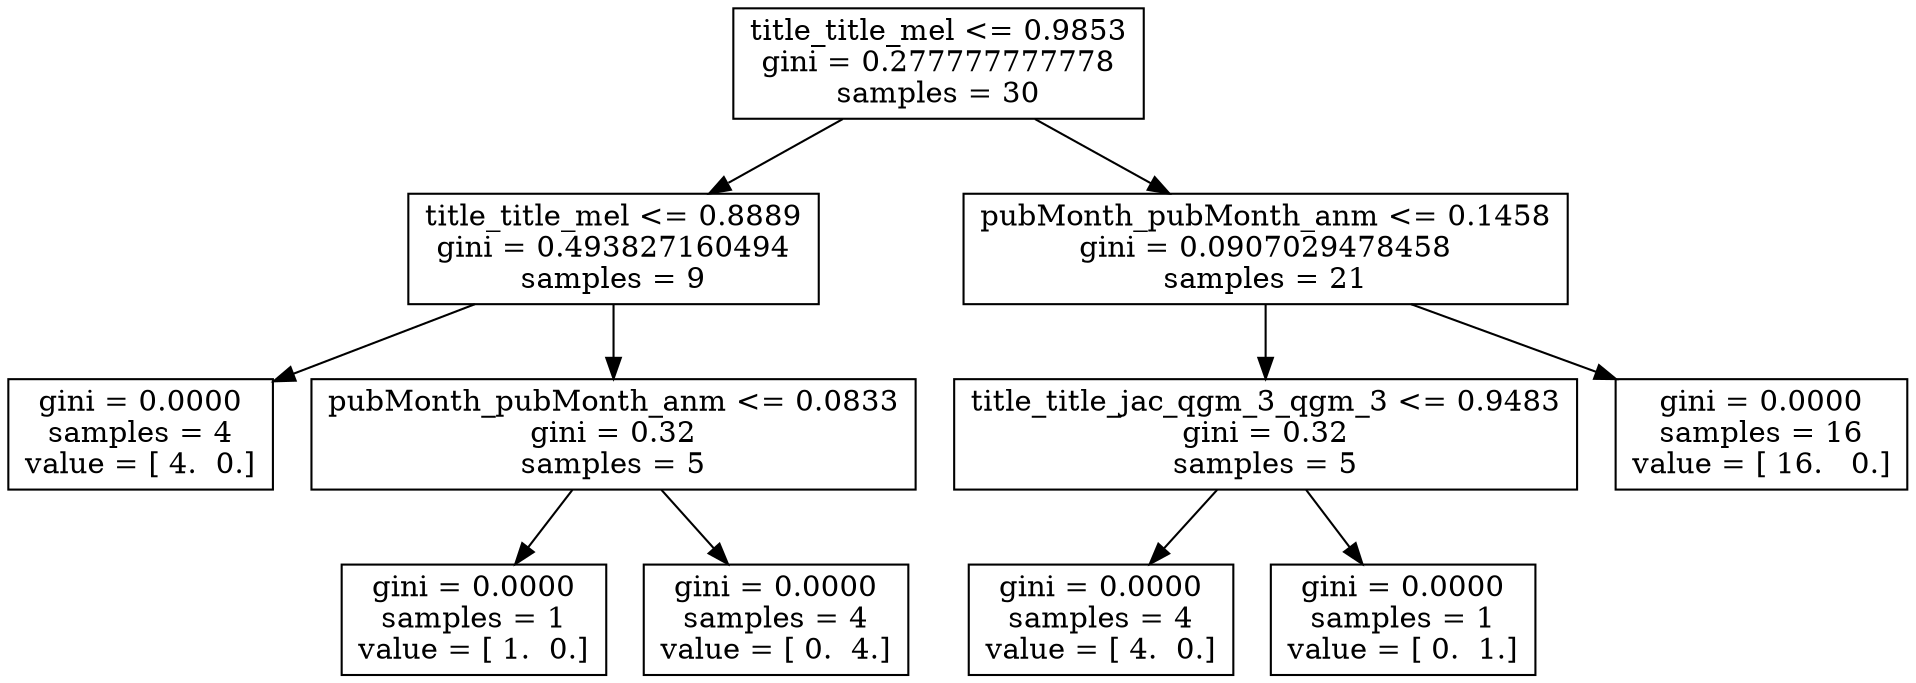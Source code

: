 digraph Tree {
0 [label="title_title_mel <= 0.9853\ngini = 0.277777777778\nsamples = 30", shape="box"] ;
1 [label="title_title_mel <= 0.8889\ngini = 0.493827160494\nsamples = 9", shape="box"] ;
0 -> 1 ;
2 [label="gini = 0.0000\nsamples = 4\nvalue = [ 4.  0.]", shape="box"] ;
1 -> 2 ;
3 [label="pubMonth_pubMonth_anm <= 0.0833\ngini = 0.32\nsamples = 5", shape="box"] ;
1 -> 3 ;
4 [label="gini = 0.0000\nsamples = 1\nvalue = [ 1.  0.]", shape="box"] ;
3 -> 4 ;
5 [label="gini = 0.0000\nsamples = 4\nvalue = [ 0.  4.]", shape="box"] ;
3 -> 5 ;
6 [label="pubMonth_pubMonth_anm <= 0.1458\ngini = 0.0907029478458\nsamples = 21", shape="box"] ;
0 -> 6 ;
7 [label="title_title_jac_qgm_3_qgm_3 <= 0.9483\ngini = 0.32\nsamples = 5", shape="box"] ;
6 -> 7 ;
8 [label="gini = 0.0000\nsamples = 4\nvalue = [ 4.  0.]", shape="box"] ;
7 -> 8 ;
9 [label="gini = 0.0000\nsamples = 1\nvalue = [ 0.  1.]", shape="box"] ;
7 -> 9 ;
10 [label="gini = 0.0000\nsamples = 16\nvalue = [ 16.   0.]", shape="box"] ;
6 -> 10 ;
}